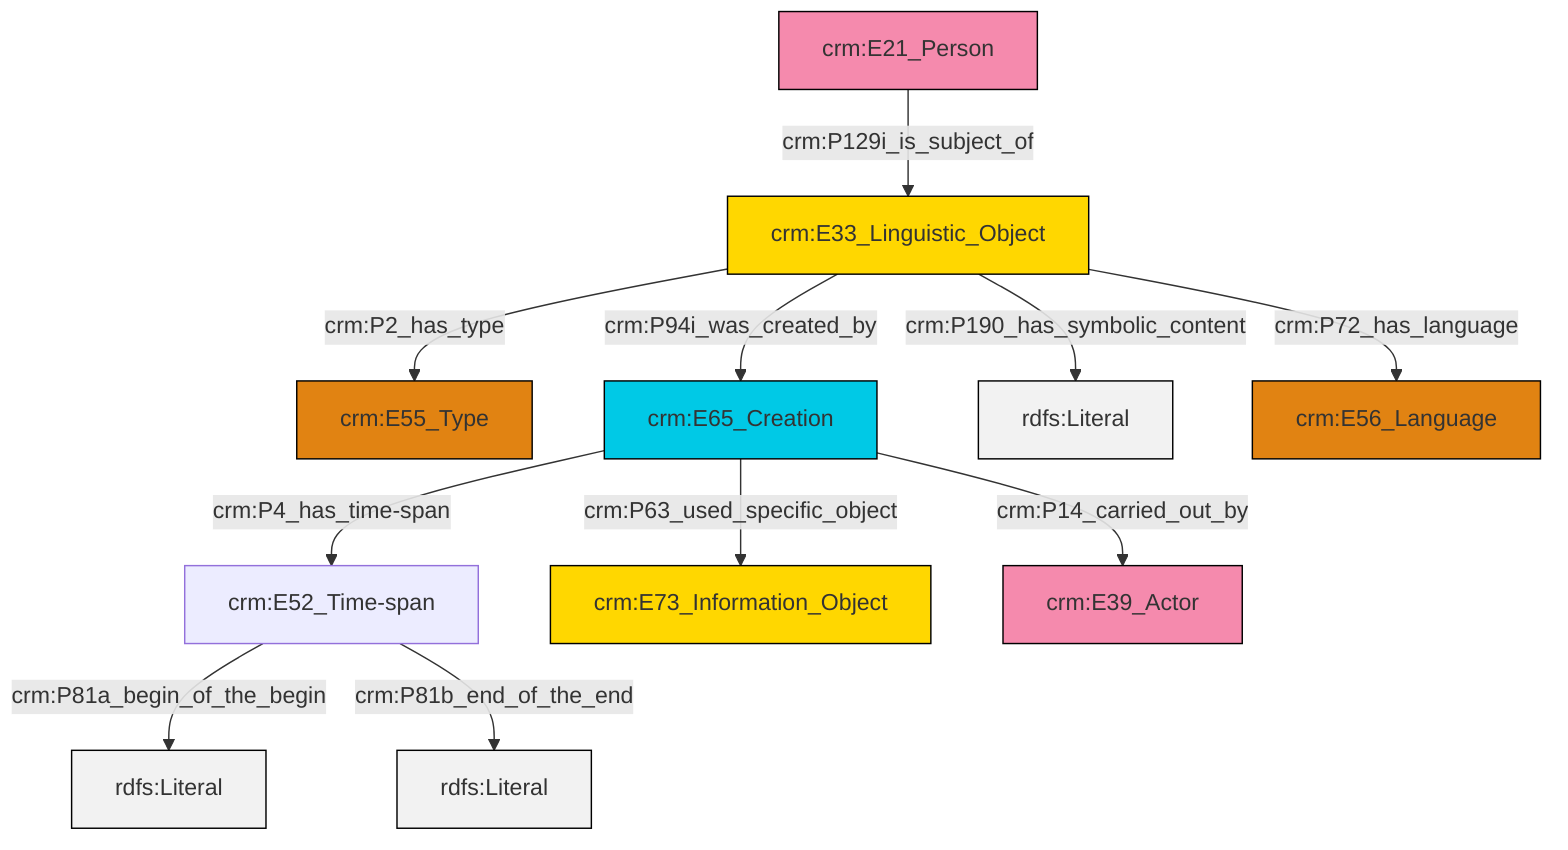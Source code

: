 graph TD
classDef Literal fill:#f2f2f2,stroke:#000000;
classDef CRM_Entity fill:#FFFFFF,stroke:#000000;
classDef Temporal_Entity fill:#00C9E6, stroke:#000000;
classDef Type fill:#E18312, stroke:#000000;
classDef Time-Span fill:#2C9C91, stroke:#000000;
classDef Appellation fill:#FFEB7F, stroke:#000000;
classDef Place fill:#008836, stroke:#000000;
classDef Persistent_Item fill:#B266B2, stroke:#000000;
classDef Conceptual_Object fill:#FFD700, stroke:#000000;
classDef Physical_Thing fill:#D2B48C, stroke:#000000;
classDef Actor fill:#f58aad, stroke:#000000;
classDef PC_Classes fill:#4ce600, stroke:#000000;
classDef Multi fill:#cccccc,stroke:#000000;

2["crm:E52_Time-span"]:::Default -->|crm:P81a_begin_of_the_begin| 3[rdfs:Literal]:::Literal
4["crm:E65_Creation"]:::Temporal_Entity -->|crm:P4_has_time-span| 2["crm:E52_Time-span"]:::Default
6["crm:E33_Linguistic_Object"]:::Conceptual_Object -->|crm:P190_has_symbolic_content| 7[rdfs:Literal]:::Literal
4["crm:E65_Creation"]:::Temporal_Entity -->|crm:P63_used_specific_object| 8["crm:E73_Information_Object"]:::Conceptual_Object
6["crm:E33_Linguistic_Object"]:::Conceptual_Object -->|crm:P72_has_language| 10["crm:E56_Language"]:::Type
6["crm:E33_Linguistic_Object"]:::Conceptual_Object -->|crm:P2_has_type| 0["crm:E55_Type"]:::Type
2["crm:E52_Time-span"]:::Default -->|crm:P81b_end_of_the_end| 15[rdfs:Literal]:::Literal
6["crm:E33_Linguistic_Object"]:::Conceptual_Object -->|crm:P94i_was_created_by| 4["crm:E65_Creation"]:::Temporal_Entity
13["crm:E21_Person"]:::Actor -->|crm:P129i_is_subject_of| 6["crm:E33_Linguistic_Object"]:::Conceptual_Object
4["crm:E65_Creation"]:::Temporal_Entity -->|crm:P14_carried_out_by| 11["crm:E39_Actor"]:::Actor